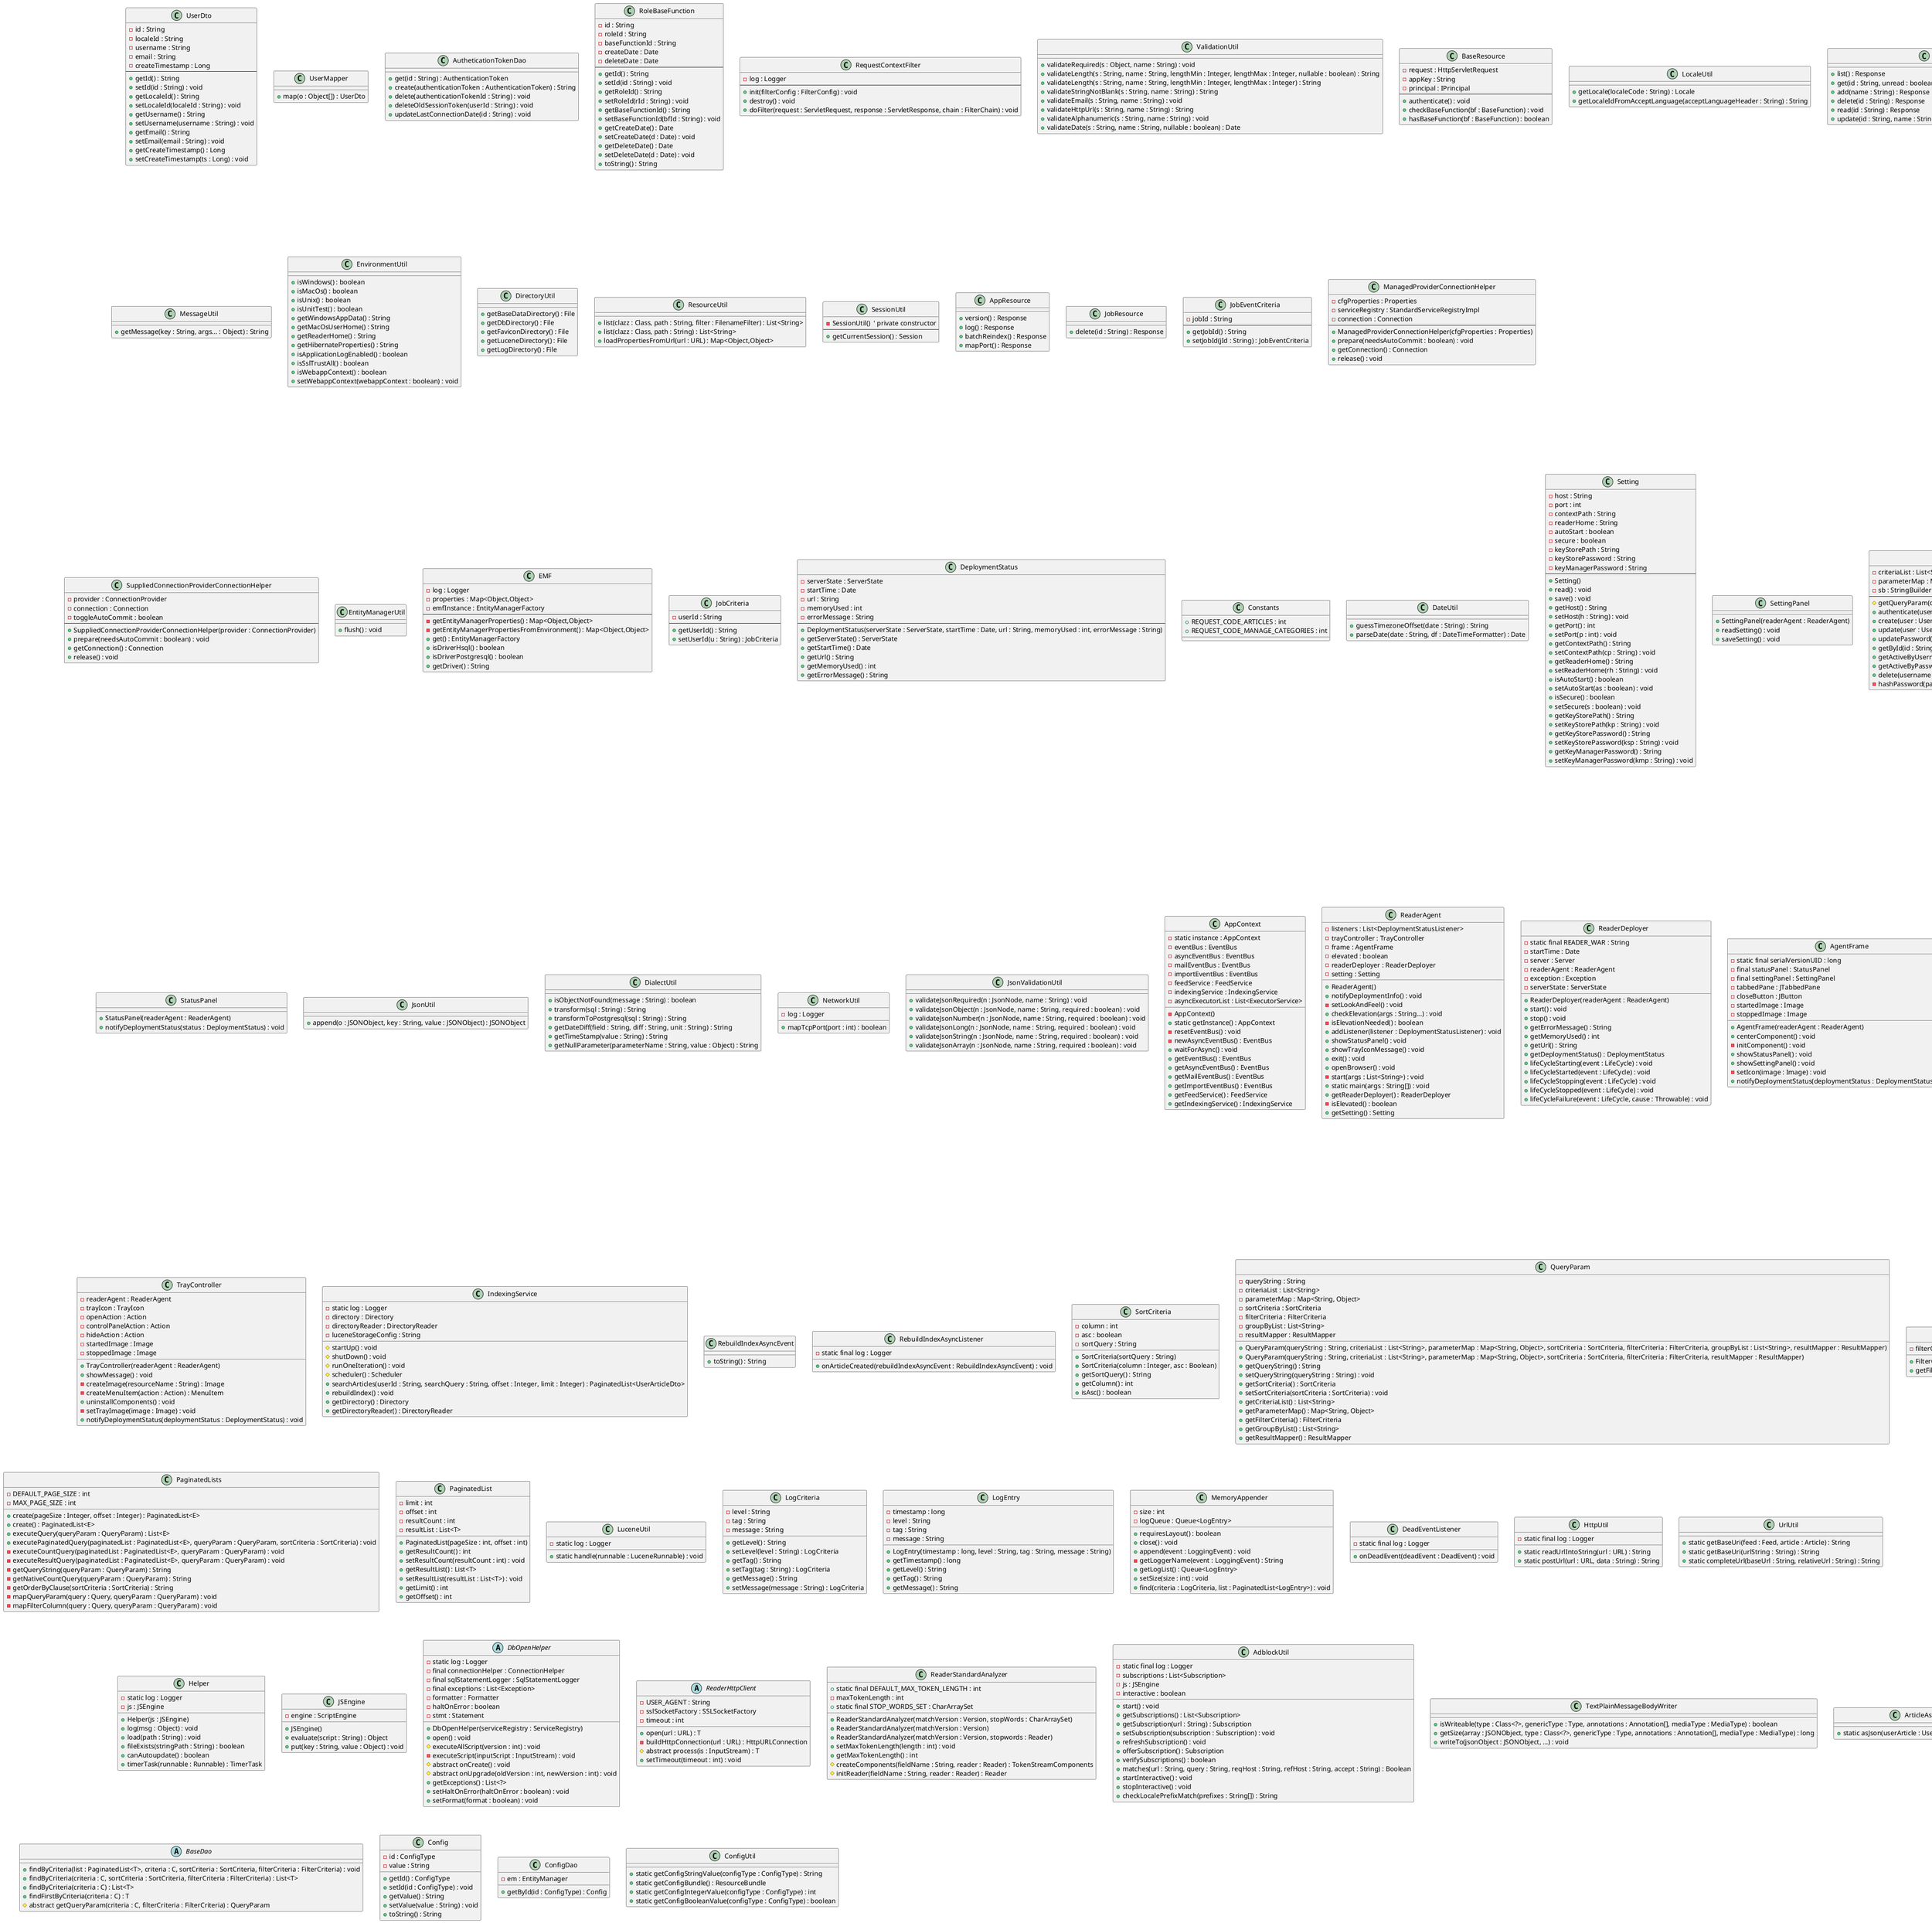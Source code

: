 @startuml

' =============================
' USER CLASS
' =============================
class User {
  - id : String
  - localeId : String
  - roleId : String
  - username : String
  - password : String
  - email : String
  - theme : String
  - displayTitleWeb : boolean
  - displayTitleMobile : boolean
  - displayUnreadWeb : boolean
  - displayUnreadMobile : boolean
  - narrowArticle : boolean
  - firstConnection : boolean
  - createDate : Date
  - deleteDate : Date
  --
  + getId() : String
  + setId(id : String) : void
  + getLocaleId() : String
  + setLocaleId(localeId : String) : void
  + getRoleId() : String
  + setRoleId(roleId : String) : void
  + getUsername() : String
  + setUsername(username : String) : void
  + getPassword() : String
  + setPassword(password : String) : void
  + getEmail() : String
  + setEmail(email : String) : void
  + getTheme() : String
  + setTheme(theme : String) : void
  + isDisplayTitleWeb() : boolean
  + setDisplayTitleWeb(displayTitleWeb : boolean) : void
  + isDisplayTitleMobile() : boolean
  + setDisplayTitleMobile(displayTitleMobile : boolean) : void
  + isDisplayUnreadWeb() : boolean
  + setDisplayUnreadWeb(displayUnreadWeb : boolean) : void
  + isDisplayUnreadMobile() : boolean
  + setDisplayUnreadMobile(displayUnreadMobile : boolean) : void
  + isNarrowArticle() : boolean
  + setNarrowArticle(narrowArticle : boolean) : void
  + isFirstConnection() : boolean
  + setFirstConnection(firstConnection : boolean) : void
  + getCreateDate() : Date
  + setCreateDate(createDate : Date) : void
  + getDeleteDate() : Date
  + setDeleteDate(deleteDate : Date) : void
  + toString() : String
}

' =============================
' USERDTO CLASS
' =============================
class UserDto {
  - id : String
  - localeId : String
  - username : String
  - email : String
  - createTimestamp : Long
  --
  + getId() : String
  + setId(id : String) : void
  + getLocaleId() : String
  + setLocaleId(localeId : String) : void
  + getUsername() : String
  + setUsername(username : String) : void
  + getEmail() : String
  + setEmail(email : String) : void
  + getCreateTimestamp() : Long
  + setCreateTimestamp(ts : Long) : void
}

' =============================
' USERDAO CLASS
' =============================
class UserDao {
  - criteriaList : List<String>
  - parameterMap : Map<String, Object>
  - sb : StringBuilder
  --
  # getQueryParam(criteria : UserCriteria, filterCriteria : FilterCriteria)
  + authenticate(username : String, password : String) : String
  + create(user : User) : String
  + update(user : User) : User
  + updatePassword(user : User) : User
  + getById(id : String) : User
  + getActiveByUsername(username : String) : User
  + getActiveByPasswordResetKey(passwordResetKey : String) : User
  + delete(username : String) : void
  - hashPassword(password : String) : String
}

' =============================
' USERMAPPER CLASS
' =============================
class UserMapper {
  + map(o : Object[]) : UserDto
}

' =============================
' USERUTIL CLASS
' =============================
class UserUtil {
  + getUserName(user : User) : String
}

' =============================
' USERCREATEDEVENT CLASS
' =============================
class UserCreatedEvent {
  - user : User
  --
  + getUser() : User
  + setUser(user : User) : void
  + toString() : String
}

' =============================
' PASSWORDCHANGEDEVENT CLASS
' =============================
class PasswordChangedEvent {
  - user : User
  --
  + getUser() : User
  + setUser(user : User) : void
}

' =============================
' AUTHENTICATIONTOKEN CLASS
' =============================
class AuthenticationToken {
  - id : String
  - userId : String
  - longLasted : boolean
  - creationDate : Date
  - lastConnectionDate : Date
  --
  + getId() : String
  + setId(id : String) : void
  + getUserId() : String
  + setUserId(userId : String) : void
  + isLongLasted() : boolean
  + setLongLasted(longLasted : boolean) : void
  + getCreationDate() : Date
  + setCreationDate(d : Date) : void
  + getLastConnectionDate() : Date
  + setLastConnectionDate(d : Date) : void
  + toString() : String
}

' =============================
' AUTHETICATIONTOKENDao CLASS
' =============================
class AutheticationTokenDao {
  + get(id : String) : AuthenticationToken
  + create(authenticationToken : AuthenticationToken) : String
  + delete(authenticationTokenId : String) : void
  + deleteOldSessionToken(userId : String) : void
  + updateLastConnectionDate(id : String) : void
}

' =============================
' IPRINCIPAL INTERFACE
' =============================
interface IPrincipal {
  + isAnonymous() : boolean
  + getId() : String
  + getLocale() : Locale
  + getDateTimeZone() : DateTimeZone
  + getEmail() : String
}

' =============================
' ROLEBASEFUNCTIONDAO CLASS
' =============================
class RoleBaseFunctionDao {
  + findByRoleId(roleId : String) : Set<String>
}

' =============================
' ROLE CLASS
' =============================
class Role {
  - id : String
  - name : String
  - createDate : Date
  - deleteDate : Date
  --
  + getId() : String
  + setId(id : String) : void
  + getName() : String
  + setName(name : String) : void
  + getCreateDate() : Date
  + setCreateDate(d : Date) : void
  + getDeleteDate() : Date
  + setDeleteDate(d : Date) : void
  + toString() : String
}

' =============================
' ROLEBASEFUNCTION CLASS
' =============================
class RoleBaseFunction {
  - id : String
  - roleId : String
  - baseFunctionId : String
  - createDate : Date
  - deleteDate : Date
  --
  + getId() : String
  + setId(id : String) : void
  + getRoleId() : String
  + setRoleId(rId : String) : void
  + getBaseFunctionId() : String
  + setBaseFunctionId(bfId : String) : void
  + getCreateDate() : Date
  + setCreateDate(d : Date) : void
  + getDeleteDate() : Date
  + setDeleteDate(d : Date) : void
  + toString() : String
}

' =============================
' BASEFUNCTION CLASS
' =============================
class BaseFunction {
  - id : String
  --
  + getId() : String
  + setId(id : String) : void
  + toString() : String
}

' =============================
' SECURITYFILTER (ABSTRACT) CLASS
' =============================
abstract class SecurityFilter {
  + init(filterConfig : FilterConfig) : void
  + destroy() : void
  + doFilter(req : ServletRequest, resp : ServletResponse, chain : FilterChain) : void
  # authenticate(request : HttpServletRequest) : User
}

' =============================
' TOKENBASEDSECURITYFILTER CLASS
' =============================
class TokenBasedSecurityFilter {
  + extractAuthToken(cookies : Cookie[]) : String
  + handleExpiredToken(dao : AuthenticationTokenDao, authTokenID : String) : void
  + isTokenExpired(authenticationToken : AuthenticationToken) : boolean
  + authenticate(request : HttpServletRequest) : User
}

' =============================
' HEADERBASEDSECURITYFILTER CLASS
' =============================
class HeaderBasedSecurityFilter {
  - enabled : boolean
  --
  + init(filterConfig : FilterConfig) : void
  + authenticate(request : HttpServletRequest) : User
}

' =============================
' REQUESTCONTEXTFILTER CLASS
' =============================
class RequestContextFilter {
  - log : Logger
  --
  + init(filterConfig : FilterConfig) : void
  + destroy() : void
  + doFilter(request : ServletRequest, response : ServletResponse, chain : FilterChain) : void
}

' =============================
' USERPRINCIPAL CLASS
' =============================
class UserPrincipal {
  - id : String
  - name : String
  - locale : Locale
  - dateTimeZone : DateTimeZone
  - email : String
  - baseFunctionSet : Set<String>
  --
  + UserPrincipal(id : String, name : String)
  + isAnonymous() : boolean
  + getId() : String
  + setId(id : String) : void
  + getName() : String
  + setName(n : String) : void
  + getLocale() : Locale
  + setLocale(loc : Locale) : void
  + getDateTimeZone() : DateTimeZone
  + setDateTimeZone(dt : DateTimeZone) : void
  + getEmail() : String
  + setEmail(em : String) : void
  + getBaseFunctionSet() : Set<String>
  + setBaseFunctionSet(s : Set<String>) : void
}

' =============================
' ANONYMOUSPRINCIPAL CLASS
' =============================
class AnonymousPrincipal {
  + getId() : String
  + getName() : String
  + isAnonymous() : boolean
  + getLocale() : Locale
  + setLocale(loc : Locale) : void
  + getDateTimeZone() : DateTimeZone
  + setDateTimeZone(dt : DateTimeZone) : void
  + getEmail() : String
}

' =============================
' VALIDATIONUTIL CLASS
' =============================
class ValidationUtil {
  + validateRequired(s : Object, name : String) : void
  + validateLength(s : String, name : String, lengthMin : Integer, lengthMax : Integer, nullable : boolean) : String
  + validateLength(s : String, name : String, lengthMin : Integer, lengthMax : Integer) : String
  + validateStringNotBlank(s : String, name : String) : String
  + validateEmail(s : String, name : String) : void
  + validateHttpUrl(s : String, name : String) : String
  + validateAlphanumeric(s : String, name : String) : void
  + validateDate(s : String, name : String, nullable : boolean) : Date
}

' =============================
' BASERESOURCE CLASS
' =============================
class BaseResource {
  - request : HttpServletRequest
  - appKey : String
  - principal : IPrincipal
  --
  + authenticate() : void
  + checkBaseFunction(bf : BaseFunction) : void
  + hasBaseFunction(bf : BaseFunction) : boolean
}

' =============================
' LOCALE CLASS
' =============================
class Locale {
  - id : String
  --
  + getId() : String
  + setId(id : String) : void
  + toString() : String
}

' =============================
' LOCALDAO CLASS
' =============================
class LocaleDao {
  + getById(id : String) : Locale
  + findAll() : List<Locale>
}

' =============================
' LOCALEUTIL CLASS
' =============================
class LocaleUtil {
  + getLocale(localeCode : String) : Locale
  + getLocaleIdFromAcceptLanguage(acceptLanguageHeader : String) : String
}

' =============================
' LOCALERESOURCE CLASS
' =============================
class LocaleResource {
  + list() : Response
}

' =============================
' THEMERESOURCE CLASS
' =============================
class ThemeResource {
  + list() : Response
}

' =============================
' THEMEDAO CLASS
' =============================
class ThemeDao {
  + findAll(servletContext : ServletContext) : List<String>
}

' =============================
' CATEGORYRESOURCE CLASS
' =============================
class CategoryResource {
  + list() : Response
  + get(id : String, unread : boolean, limit : Integer, afterArticle : String) : Response
  + add(name : String) : Response
  + delete(id : String) : Response
  + read(id : String) : Response
  + update(id : String, name : String, order : Integer, folded : Boolean) : Response
}

' =============================
' CATEGORYDAO CLASS
' =============================
class CategoryDao {
  - em : EntityManager
  --
  + create(category : Category) : String
  + update(category : Category) : Category
  + reorder(category : Category, order : int) : void
  + delete(id : String) : void
  + getRootCategory(userId : String) : Category
  + getCategory(id : String, userId : String) : Category
  + getCategoryCount(parentId : String, userId : String) : int
  + findAllCategory(userId : String) : List<Category>
  + findSubCategory(parentId : String, userId : String) : List<Category>
}

' =============================
' CATEGORY CLASS
' =============================
class Category {
  - id : String
  - userId : String
  - parentId : String
  - name : String
  - order : Integer
  - folded : boolean
  - createDate : Date
  - deleteDate : Date
  --
  + getId() : String
  + setId(id : String) : void
  + getUserId() : String
  + setUserId(uId : String) : void
  + getParentId() : String
  + setParentId(pId : String) : void
  + getName() : String
  + setName(n : String) : void
  + getOrder() : Integer
  + setOrder(o : Integer) : void
  + isFolded() : boolean
  + setFolded(f : boolean) : void
  + getCreateDate() : Date
  + setCreateDate(d : Date) : void
  + getDeleteDate() : Date
  + setDeleteDate(d : Date) : void
  + toString() : String
}



' =============================
' MESSAGEUTIL CLASS
' =============================
class MessageUtil {
  + getMessage(key : String, args... : Object) : String
}

' =============================
' ENVIRONMENTUTIL CLASS
' =============================
class EnvironmentUtil {
  + isWindows() : boolean
  + isMacOs() : boolean
  + isUnix() : boolean
  + isUnitTest() : boolean
  + getWindowsAppData() : String
  + getMacOsUserHome() : String
  + getReaderHome() : String
  + getHibernateProperties() : String
  + isApplicationLogEnabled() : boolean
  + isSslTrustAll() : boolean
  + isWebappContext() : boolean
  + setWebappContext(webappContext : boolean) : void
}

' =============================
' DIRECTORYUTIL CLASS
' =============================
class DirectoryUtil {
  + getBaseDataDirectory() : File
  + getDbDirectory() : File
  + getFaviconDirectory() : File
  + getLuceneDirectory() : File
  + getLogDirectory() : File
}

' =============================
' RESOURCEUTIL CLASS
' =============================
class ResourceUtil {
  + list(clazz : Class, path : String, filter : FilenameFilter) : List<String>
  + list(clazz : Class, path : String) : List<String>
  + loadPropertiesFromUrl(url : URL) : Map<Object,Object>
}

' =============================
' SESSIONUTIL CLASS
' =============================
class SessionUtil {
  - SessionUtil()  ' private constructor
  --
  + getCurrentSession() : Session
}

' =============================
' THREADLOCALCONTEXT CLASS
' =============================
class ThreadLocalContext {
  ^threadLocalContext : ThreadLocal<ThreadLocalContext>
  - entityManager : EntityManager
  --
  + get() : ThreadLocalContext
  + cleanup() : void
  + isInTransactionalContext() : boolean
  + getEntityManager() : EntityManager
  + setEntityManager(entityManager : EntityManager) : void
}

' =============================
' APPRESOURCE CLASS
' =============================
class AppResource {
  + version() : Response
  + log() : Response
  + batchReindex() : Response
  + mapPort() : Response
}

' =============================
' JOBRESOURCE CLASS
' =============================
class JobResource {
  + delete(id : String) : Response
}

' =============================
' ALLRESOURCE CLASS
' =============================
class AllResource {
  + get(unread : boolean, limit : Integer, afterArticle : String) : Response
  + read() : Response
}

' =============================
' TRANSACTIONUTIL CLASS
' =============================
class TransactionUtil {
  - log : Logger
  --
  + handle(runnable : Runnable) : void
  + commit() : void
}

' =============================
' FORBIDDENCLIENTEXCEPTION CLASS
' =============================
class ForbiddenClientException {
  - serialVersionUID : long
  + ForbiddenClientException()
}

' =============================
' CLIENTEXCEPTION CLASS
' =============================
class ClientException {
  - serialVersionUID : long
  - log : Logger
  --
  + ClientException(type : String, message : String, e : Exception)
  + ClientException(type : String, message : String)
}

' =============================
' SERVEREXCEPTION CLASS
' =============================
class ServerException {
  - serialVersionUID : long
  - log : Logger
  --
  + ServerException(type : String, message : String, e : Exception)
  + ServerException(type : String, message : String)
}

' =============================
' GENERICEXCEPTIONMAPPER CLASS
' =============================
class GenericExceptionMapper {
  - log : Logger
  --
  + toResponse(e : Exception) : Response
}

' =============================
' JOB CLASS
' =============================
class Job {
  - id : String
  - userId : String
  - name : String
  - createDate : Date
  - startDate : Date
  - endDate : Date
  - deleteDate : Date
  --
  + getId() : String
  + setId(id : String) : void
  + getUserId() : String
  + setUserId(u : String) : void
  + getName() : String
  + setName(n : String) : void
  + getCreateDate() : Date
  + setCreateDate(d : Date) : void
  + getStartDate() : Date
  + setStartDate(d : Date) : void
  + getEndDate() : Date
  + setEndDate(d : Date) : void
  + getDeleteDate() : Date
  + setDeleteDate(d : Date) : void
  + toString() : String
}

' =============================
' JOBDAO CLASS
' =============================
class JobDao {
  # getQueryParam(criteria : JobCriteria, filterCriteria : FilterCriteria)
  + create(job : Job) : String
  + getActiveJob(id : String) : Job
  + delete(id : String) : void
  + update(job : Job) : Job
}

' =============================
' JOBDTO CLASS
' =============================
class JobDto {
  - id : String
  - name : String
  - userId : String
  - createTimestamp : Long
  - startTimestamp : Long
  - endTimestamp : Long
  --
  + getId() : String
  + setId(id : String) : void
  + getName() : String
  + setName(n : String) : void
  + getUserId() : String
  + setUserId(u : String) : void
  + getCreateTimestamp() : Long
  + setCreateTimestamp(l : Long) : void
  + getStartTimestamp() : Long
  + setStartTimestamp(l : Long) : void
  + getEndTimestamp() : Long
  + setEndTimestamp(l : Long) : void
}

' =============================
' JOBEVENT CLASS
' =============================
class JobEvent {
  - id : String
  - jobId : String
  - name : String
  - value : String
  - createDate : Date
  - deleteDate : Date
  --
  + getId() : String
  + setId(id : String) : void
  + getJobId() : String
  + setJobId(jId : String) : void
  + getName() : String
  + setName(n : String) : void
  + getValue() : String
  + setValue(v : String) : void
  + getCreateDate() : Date
  + setCreateDate(d : Date) : void
  + getDeleteDate() : Date
  + setDeleteDate(d : Date) : void
  + toString() : String
}

' =============================
' JOBEVENTCRITERIA CLASS
' =============================
class JobEventCriteria {
  - jobId : String
  --
  + getJobId() : String
  + setJobId(jId : String) : JobEventCriteria
}

' =============================
' JOBEVENTDAO CLASS
' =============================
class JobEventDao {
  # getQueryParam(criteria : JobEventCriteria, filterCriteria : FilterCriteria)
  + create(jobEvent : JobEvent) : String
  + delete(id : String) : void
}

' =============================
' JOBEVENTMAPPER CLASS
' =============================
class JobEventMapper {
  + map(o : Object[]) : JobEventDto
}

' =============================
' JOBMAPPER CLASS
' =============================
class JobMapper {
  + map(o : Object[]) : JobDto
}

' =============================
' MANAGEDPROVIDERCONNECTIONHELPER CLASS
' =============================
class ManagedProviderConnectionHelper {
  - cfgProperties : Properties
  - serviceRegistry : StandardServiceRegistryImpl
  - connection : Connection
  --
  + ManagedProviderConnectionHelper(cfgProperties : Properties)
  + prepare(needsAutoCommit : boolean) : void
  + getConnection() : Connection
  + release() : void
}

' =============================
' SUPPLIEDCONNECTIONPROVIDERCONNECTIONHELPER CLASS
' =============================
class SuppliedConnectionProviderConnectionHelper {
  - provider : ConnectionProvider
  - connection : Connection
  - toggleAutoCommit : boolean
  --
  + SuppliedConnectionProviderConnectionHelper(provider : ConnectionProvider)
  + prepare(needsAutoCommit : boolean) : void
  + getConnection() : Connection
  + release() : void
}

' =============================
' ENTITYMANAGERUTIL CLASS
' =============================
class EntityManagerUtil {
  + flush() : void
}

' =============================
' EMF CLASS
' =============================
class EMF {
  - log : Logger
  - properties : Map<Object,Object>
  - emfInstance : EntityManagerFactory
  --
  - getEntityManagerProperties() : Map<Object,Object>
  - getEntityManagerPropertiesFromEnvironment() : Map<Object,Object>
  + get() : EntityManagerFactory
  + isDriverHsql() : boolean
  + isDriverPostgresql() : boolean
  + getDriver() : String
}

' =============================
' JOBCRITERIA CLASS
' =============================
class JobCriteria {
  - userId : String
  --
  + getUserId() : String
  + setUserId(u : String) : JobCriteria
}

' =============================
' DEPLOYMENTSTATUS CLASS
' =============================
class DeploymentStatus {
  - serverState : ServerState
  - startTime : Date
  - url : String
  - memoryUsed : int
  - errorMessage : String
  --
  + DeploymentStatus(serverState : ServerState, startTime : Date, url : String, memoryUsed : int, errorMessage : String)
  + getServerState() : ServerState
  + getStartTime() : Date
  + getUrl() : String
  + getMemoryUsed() : int
  + getErrorMessage() : String
}

' =============================
' CONSTANTS CLASS
' =============================
class Constants {
  + REQUEST_CODE_ARTICLES : int
  + REQUEST_CODE_MANAGE_CATEGORIES : int
}

' =============================
' DATEUTIL CLASS
' =============================
class DateUtil {
  + guessTimezoneOffset(date : String) : String
  + parseDate(date : String, df : DateTimeFormatter) : Date
}

' =============================
' SETTING CLASS
' =============================
class Setting {
  - host : String
  - port : int
  - contextPath : String
  - readerHome : String
  - autoStart : boolean
  - secure : boolean
  - keyStorePath : String
  - keyStorePassword : String
  - keyManagerPassword : String
  --
  + Setting()
  + read() : void
  + save() : void
  + getHost() : String
  + setHost(h : String) : void
  + getPort() : int
  + setPort(p : int) : void
  + getContextPath() : String
  + setContextPath(cp : String) : void
  + getReaderHome() : String
  + setReaderHome(rh : String) : void
  + isAutoStart() : boolean
  + setAutoStart(as : boolean) : void
  + isSecure() : boolean
  + setSecure(s : boolean) : void
  + getKeyStorePath() : String
  + setKeyStorePath(kp : String) : void
  + getKeyStorePassword() : String
  + setKeyStorePassword(ksp : String) : void
  + getKeyManagerPassword() : String
  + setKeyManagerPassword(kmp : String) : void
}

' =============================
' SETTINGPANEL CLASS
' =============================
class SettingPanel {
  + SettingPanel(readerAgent : ReaderAgent)
  + readSetting() : void
  + saveSetting() : void
}

' =============================
' STATUSPANEL CLASS
' =============================
class StatusPanel {
  + StatusPanel(readerAgent : ReaderAgent)
  + notifyDeploymentStatus(status : DeploymentStatus) : void
}

' =============================
' FOR ANY CLASSES MENTIONED BUT NOT DETAILED, CREATE EMPTY STUBS
' (We already have the main ones above, but we'll add stubs if needed)

' 1) JsonUtil
class JsonUtil {
  
  

  
  + append(o : JSONObject, key : String, value : JSONObject) : JSONObject
}

' 2) DialectUtil
class DialectUtil {
  
  

  
  + isObjectNotFound(message : String) : boolean
  + transform(sql : String) : String
  + transformToPostgresql(sql : String) : String
  + getDateDiff(field : String, diff : String, unit : String) : String
  + getTimeStamp(value : String) : String
  + getNullParameter(parameterName : String, value : Object) : String
}

' 3) NetworkUtil
class NetworkUtil {
  
  - log : Logger

  
  + mapTcpPort(port : int) : boolean
}

' 4) JsonValidationUtil
class JsonValidationUtil {
  
  

  
  + validateJsonRequired(n : JsonNode, name : String) : void
  + validateJsonObject(n : JsonNode, name : String, required : boolean) : void
  + validateJsonNumber(n : JsonNode, name : String, required : boolean) : void
  + validateJsonLong(n : JsonNode, name : String, required : boolean) : void
  + validateJsonString(n : JsonNode, name : String, required : boolean) : void
  + validateJsonArray(n : JsonNode, name : String, required : boolean) : void
}

' 5) AppContext
class AppContext {
  
  - static instance : AppContext
  - eventBus : EventBus
  - asyncEventBus : EventBus
  - mailEventBus : EventBus
  - importEventBus : EventBus
  - feedService : FeedService
  - indexingService : IndexingService
  - asyncExecutorList : List<ExecutorService>

  
  - AppContext()
  + static getInstance() : AppContext
  - resetEventBus() : void
  - newAsyncEventBus() : EventBus
  + waitForAsync() : void
  + getEventBus() : EventBus
  + getAsyncEventBus() : EventBus
  + getMailEventBus() : EventBus
  + getImportEventBus() : EventBus
  + getFeedService() : FeedService
  + getIndexingService() : IndexingService
}

' 6) ReaderAgent
class ReaderAgent {
  
  - listeners : List<DeploymentStatusListener>
  - trayController : TrayController
  - frame : AgentFrame
  - elevated : boolean
  - readerDeployer : ReaderDeployer
  - setting : Setting

  
  + ReaderAgent()
  + notifyDeploymentInfo() : void
  - setLookAndFeel() : void
  + checkElevation(args : String...) : void
  - isElevationNeeded() : boolean
  + addListener(listener : DeploymentStatusListener) : void
  + showStatusPanel() : void
  + showTrayIconMessage() : void
  + exit() : void
  + openBrowser() : void
  - start(args : List<String>) : void
  + static main(args : String[]) : void
  + getReaderDeployer() : ReaderDeployer
  - isElevated() : boolean
  + getSetting() : Setting
}

' 7) ReaderDeployer
class ReaderDeployer {
  
  - static final READER_WAR : String
  - startTime : Date
  - server : Server
  - readerAgent : ReaderAgent
  - exception : Exception
  - serverState : ServerState

  
  + ReaderDeployer(readerAgent : ReaderAgent)
  + start() : void
  + stop() : void
  + getErrorMessage() : String
  + getMemoryUsed() : int
  + getUrl() : String
  + getDeploymentStatus() : DeploymentStatus
  + lifeCycleStarting(event : LifeCycle) : void
  + lifeCycleStarted(event : LifeCycle) : void
  + lifeCycleStopping(event : LifeCycle) : void
  + lifeCycleStopped(event : LifeCycle) : void
  + lifeCycleFailure(event : LifeCycle, cause : Throwable) : void
}

' 8) AgentFrame
class AgentFrame {
  
  - static final serialVersionUID : long
  - final statusPanel : StatusPanel
  - final settingPanel : SettingPanel
  - tabbedPane : JTabbedPane
  - closeButton : JButton
  - startedImage : Image
  - stoppedImage : Image

  
  + AgentFrame(readerAgent : ReaderAgent)
  + centerComponent() : void
  - initComponent() : void
  + showStatusPanel() : void
  + showSettingPanel() : void
  - setIcon(image : Image) : void
  + notifyDeploymentStatus(deploymentStatus : DeploymentStatus) : void
}

' 9) TrayController
class TrayController {
  
  - readerAgent : ReaderAgent
  - trayIcon : TrayIcon
  - openAction : Action
  - controlPanelAction : Action
  - hideAction : Action
  - startedImage : Image
  - stoppedImage : Image

  
  + TrayController(readerAgent : ReaderAgent)
  + showMessage() : void
  - createImage(resourceName : String) : Image
  - createMenuItem(action : Action) : MenuItem
  + uninstallComponents() : void
  - setTrayImage(image : Image) : void
  + notifyDeploymentStatus(deploymentStatus : DeploymentStatus) : void
}

' 10) IndexingService
class IndexingService {
  
  - static log : Logger
  - directory : Directory
  - directoryReader : DirectoryReader
  - luceneStorageConfig : String

  
  # startUp() : void
  # shutDown() : void
  # runOneIteration() : void
  # scheduler() : Scheduler
  + searchArticles(userId : String, searchQuery : String, offset : Integer, limit : Integer) : PaginatedList<UserArticleDto>
  + rebuildIndex() : void
  + getDirectory() : Directory
  + getDirectoryReader() : DirectoryReader
}

' 11) RebuildIndexAsyncEvent
class RebuildIndexAsyncEvent {
  
  

  
  + toString() : String
}

' 12) RebuildIndexAsyncListener
class RebuildIndexAsyncListener {
  
  - static final log : Logger

  
  + onArticleCreated(rebuildIndexAsyncEvent : RebuildIndexAsyncEvent) : void
}

' 13) SortCriteria
class SortCriteria {
  
  - column : int
  - asc : boolean
  - sortQuery : String

  
  + SortCriteria(sortQuery : String)
  + SortCriteria(column : Integer, asc : Boolean)
  + getSortQuery() : String
  + getColumn() : int
  + isAsc() : boolean
}

' 14) QueryParam
class QueryParam {
  
  - queryString : String
  - criteriaList : List<String>
  - parameterMap : Map<String, Object>
  - sortCriteria : SortCriteria
  - filterCriteria : FilterCriteria
  - groupByList : List<String>
  - resultMapper : ResultMapper

  
  + QueryParam(queryString : String, criteriaList : List<String>, parameterMap : Map<String, Object>, sortCriteria : SortCriteria, filterCriteria : FilterCriteria, groupByList : List<String>, resultMapper : ResultMapper)
  + QueryParam(queryString : String, criteriaList : List<String>, parameterMap : Map<String, Object>, sortCriteria : SortCriteria, filterCriteria : FilterCriteria, resultMapper : ResultMapper)
  + getQueryString() : String
  + setQueryString(queryString : String) : void
  + getSortCriteria() : SortCriteria
  + setSortCriteria(sortCriteria : SortCriteria) : void
  + getCriteriaList() : List<String>
  + getParameterMap() : Map<String, Object>
  + getFilterCriteria() : FilterCriteria
  + getGroupByList() : List<String>
  + getResultMapper() : ResultMapper
}

' 15) FilterCriteria
class FilterCriteria {
  
  - filterColumnList : List<FilterColumn>

  
  + FilterCriteria(filterColumnList : List<FilterColumn>)
  + getFilterColumnList() : List<FilterColumn>
}

' 16) FilterColumn
class FilterColumn {
  
  # column : String
  # filter : String

  
  + FilterColumn(column : String, filter : String)
  + getColumn() : String
  + getFilter() : String
  + getPredicate() : String
  + getParamValue() : Object
  + getParamName() : String
  + hasParam() : boolean
}

' 17) SearchResource
class SearchResource {
  
  

  
  + get(query : String, limit : Integer, offset : Integer)
}

' 18) PaginatedLists
class PaginatedLists {
  
  - DEFAULT_PAGE_SIZE : int
  - MAX_PAGE_SIZE : int

  
  + create(pageSize : Integer, offset : Integer) : PaginatedList<E>
  + create() : PaginatedList<E>
  + executeQuery(queryParam : QueryParam) : List<E>
  + executePaginatedQuery(paginatedList : PaginatedList<E>, queryParam : QueryParam, sortCriteria : SortCriteria) : void
  - executeCountQuery(paginatedList : PaginatedList<E>, queryParam : QueryParam) : void
  - executeResultQuery(paginatedList : PaginatedList<E>, queryParam : QueryParam) : void
  - getQueryString(queryParam : QueryParam) : String
  - getNativeCountQuery(queryParam : QueryParam) : String
  - getOrderByClause(sortCriteria : SortCriteria) : String
  - mapQueryParam(query : Query, queryParam : QueryParam) : void
  - mapFilterColumn(query : Query, queryParam : QueryParam) : void
}

' 19) PaginatedList<T>
class PaginatedList {
  
  - limit : int
  - offset : int
  - resultCount : int
  - resultList : List<T>

  
  + PaginatedList(pageSize : int, offset : int)
  + getResultCount() : int
  + setResultCount(resultCount : int) : void
  + getResultList() : List<T>
  + setResultList(resultList : List<T>) : void
  + getLimit() : int
  + getOffset() : int
}

' 20) LuceneUtil
class LuceneUtil {
  
  - static log : Logger

  
  + static handle(runnable : LuceneRunnable) : void
}

' 21) LogCriteria
class LogCriteria {
  
  - level : String
  - tag : String
  - message : String

  
  + getLevel() : String
  + setLevel(level : String) : LogCriteria
  + getTag() : String
  + setTag(tag : String) : LogCriteria
  + getMessage() : String
  + setMessage(message : String) : LogCriteria
}

' 22) LogEntry
class LogEntry {
  
  - timestamp : long
  - level : String
  - tag : String
  - message : String

  
  + LogEntry(timestamp : long, level : String, tag : String, message : String)
  + getTimestamp() : long
  + getLevel() : String
  + getTag() : String
  + getMessage() : String
}

' 23) MemoryAppender
class MemoryAppender {
  
  - size : int
  - logQueue : Queue<LogEntry>

  
  + requiresLayout() : boolean
  + close() : void
  + append(event : LoggingEvent) : void
  - getLoggerName(event : LoggingEvent) : String
  + getLogList() : Queue<LogEntry>
  + setSize(size : int) : void
  + find(criteria : LogCriteria, list : PaginatedList<LogEntry>) : void
}

' 24) DeadEventListener
class DeadEventListener {
  
  - static final log : Logger

  
  + onDeadEvent(deadEvent : DeadEvent) : void
}

' 25) HttpUtil
class HttpUtil {
  
  - static final log : Logger

  
  + static readUrlIntoString(url : URL) : String
  + static postUrl(url : URL, data : String) : String
}

' 26) UrlUtil
class UrlUtil {
  
  

  
  + static getBaseUri(feed : Feed, article : Article) : String
  + static getBaseUri(urlString : String) : String
  + static completeUrl(baseUrl : String, relativeUrl : String) : String
}

' 27) Helper
class Helper {
  
  - static log : Logger
  - js : JSEngine

  
  + Helper(js : JSEngine)
  + log(msg : Object) : void
  + load(path : String) : void
  + fileExists(stringPath : String) : boolean
  + canAutoupdate() : boolean
  + timerTask(runnable : Runnable) : TimerTask
}

' 28) JSEngine
class JSEngine {
  
  - engine : ScriptEngine

  
  + JSEngine()
  + evaluate(script : String) : Object
  + put(key : String, value : Object) : void
}

' 29) DbOpenHelper
abstract class DbOpenHelper {
  
  - static log : Logger
  - final connectionHelper : ConnectionHelper
  - final sqlStatementLogger : SqlStatementLogger
  - final exceptions : List<Exception>
  - formatter : Formatter
  - haltOnError : boolean
  - stmt : Statement

  
  + DbOpenHelper(serviceRegistry : ServiceRegistry)
  + open() : void
  # executeAllScript(version : int) : void
  - executeScript(inputScript : InputStream) : void
  # abstract onCreate() : void
  # abstract onUpgrade(oldVersion : int, newVersion : int) : void
  + getExceptions() : List<?>
  + setHaltOnError(haltOnError : boolean) : void
  + setFormat(format : boolean) : void
}

' 30) ReaderHttpClient<T>
abstract class ReaderHttpClient {
  
  - USER_AGENT : String
  - sslSocketFactory : SSLSocketFactory
  - timeout : int

  
  + open(url : URL) : T
  - buildHttpConnection(url : URL) : HttpURLConnection
  # abstract process(is : InputStream) : T
  + setTimeout(timeout : int) : void
}

' 31) ReaderStandardAnalyzer
class ReaderStandardAnalyzer {
  
  + static final DEFAULT_MAX_TOKEN_LENGTH : int
  - maxTokenLength : int
  + static final STOP_WORDS_SET : CharArraySet

  
  + ReaderStandardAnalyzer(matchVersion : Version, stopWords : CharArraySet)
  + ReaderStandardAnalyzer(matchVersion : Version)
  + ReaderStandardAnalyzer(matchVersion : Version, stopwords : Reader)
  + setMaxTokenLength(length : int) : void
  + getMaxTokenLength() : int
  # createComponents(fieldName : String, reader : Reader) : TokenStreamComponents
  # initReader(fieldName : String, reader : Reader) : Reader
}

' 32) AdblockUtil
class AdblockUtil {
  
  - static final log : Logger
  - subscriptions : List<Subscription>
  - js : JSEngine
  - interactive : boolean

  
  + start() : void
  + getSubscriptions() : List<Subscription>
  + getSubscription(url : String) : Subscription
  + setSubscription(subscription : Subscription) : void
  + refreshSubscription() : void
  + offerSubscription() : Subscription
  + verifySubscriptions() : boolean
  + matches(url : String, query : String, reqHost : String, refHost : String, accept : String) : Boolean
  + startInteractive() : void
  + stopInteractive() : void
  + checkLocalePrefixMatch(prefixes : String[]) : String
}

' 33) TextPlainMessageBodyWriter
class TextPlainMessageBodyWriter {
  
  

  
  + isWriteable(type : Class<?>, genericType : Type, annotations : Annotation[], mediaType : MediaType) : boolean
  + getSize(array : JSONObject, type : Class<?>, genericType : Type, annotations : Annotation[], mediaType : MediaType) : long
  + writeTo(jsonObject : JSONObject, ...) : void
}

' 34) ArticleAssembler
class ArticleAssembler {
  
  

  
  + static asJson(userArticle : UserArticleDto) : JSONObject
}

' 35) ResutMapper<T>
abstract class ResutMapper {
  
  

  
  + abstract map(cols : Object[]) : T
  + map(rows : List<Object[]>) : List<T>
  - characterValue(o : Object) : Character
  - characterValueAsString(o : Object) : String
  - stringValue(o : Object) : String
  - booleanValue(o : Object) : Boolean
  - intValue(o : Object) : Integer
  - longValue(o : Object) : Long
  - floatValue(o : Object) : Float
  - doubleValue(o : Object) : Double
  - bigDecimalValue(o : Object) : BigDecimal
  - dateValue(o : Object) : Date
  - getString(clob : Clob) : String
  - arrayValue(o : Object) : String
}

' 36) BaseDao
abstract class BaseDao {
  
  

  
  + findByCriteria(list : PaginatedList<T>, criteria : C, sortCriteria : SortCriteria, filterCriteria : FilterCriteria) : void
  + findByCriteria(criteria : C, sortCriteria : SortCriteria, filterCriteria : FilterCriteria) : List<T>
  + findByCriteria(criteria : C) : List<T>
  + findFirstByCriteria(criteria : C) : T
  # abstract getQueryParam(criteria : C, filterCriteria : FilterCriteria) : QueryParam
}






' 41) Config
class Config {
  
  - id : ConfigType
  - value : String

  
  + getId() : ConfigType
  + setId(id : ConfigType) : void
  + getValue() : String
  + setValue(value : String) : void
  + toString() : String
}

' 42) ConfigDao
class ConfigDao {
  
  - em : EntityManager

  
  + getById(id : ConfigType) : Config
}

' 43) ConfigUtil
class ConfigUtil {
  
  

  
  + static getConfigStringValue(configType : ConfigType) : String
  + static getConfigBundle() : ResourceBundle
  + static getConfigIntegerValue(configType : ConfigType) : int
  + static getConfigBooleanValue(configType : ConfigType) : boolean
}




' =============================
' INHERITANCE / IMPLEMENTS
' (Where specifically mentioned)
' =============================

SecurityFilter <|-- TokenBasedSecurityFilter
SecurityFilter <|-- HeaderBasedSecurityFilter

IPrincipal <|-- UserPrincipal
IPrincipal <|-- AnonymousPrincipal

' =============================
' SOME KEY ASSOCIATIONS
' (Based on the textual "Relationships" from each doc snippet)
' =============================

UserCreatedEvent *-- User
PasswordChangedEvent --> User
UserDao --> User
UserUtil ..> User
TokenBasedSecurityFilter --> AuthenticationTokenDao
TokenBasedSecurityFilter --> UserDao
TokenBasedSecurityFilter --> AuthenticationToken
RoleBaseFunctionDao --> Role
RoleBaseFunctionDao --> BaseFunction
Role --> BaseFunction
CategoryDao --> Category
LocaleDao --> Locale
LocaleResource --> LocaleDao
ThemeResource --> ThemeDao
JobDao --> Job
JobEventDao --> JobEvent
JobEventMapper --> JobEventDto
JobMapper --> JobDto
ThreadLocalContext ..> EntityManager
TransactionUtil ..> ThreadLocalContext
ClientException --|> WebApplicationException
ServerException --|> WebApplicationException
ForbiddenClientException --|> WebApplicationException
GenericExceptionMapper ..|> ExceptionMapper
AllResource --> FeedSubscriptionDao
AllResource --> UserArticleDao
' (and so on; not all minor associations are repeated here to keep diagram simpler)

@enduml